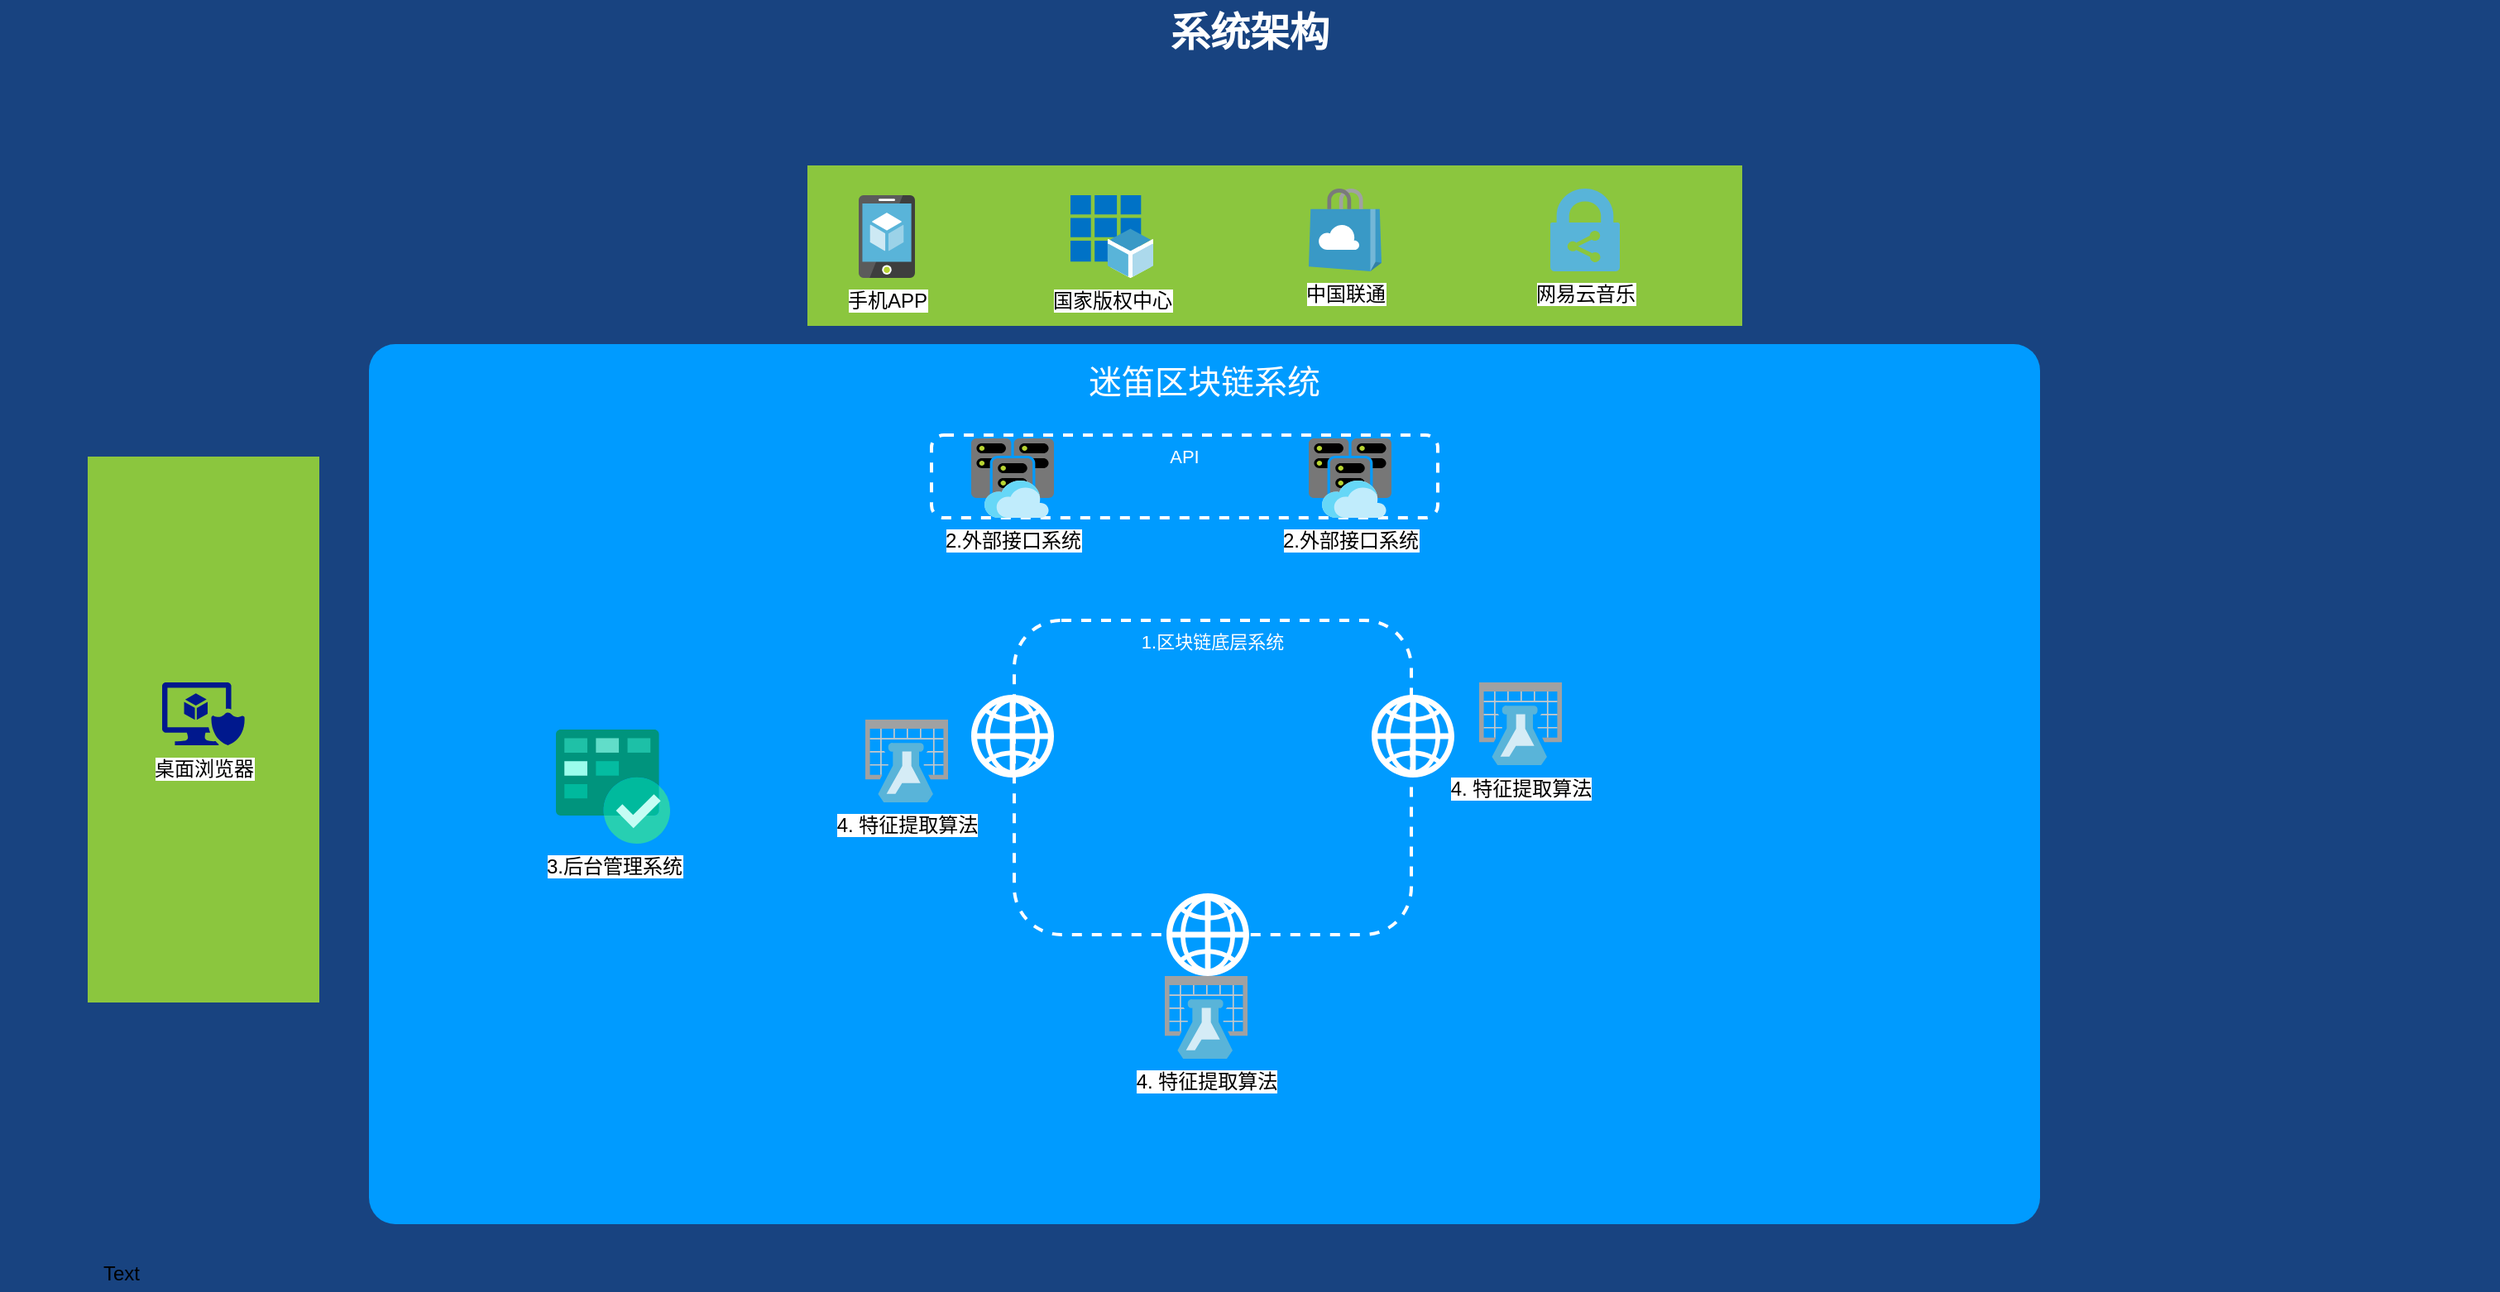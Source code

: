 <mxfile version="12.2.9" type="github" pages="1"><diagram name="Page-1" id="7a6c530e-6e37-e111-ec74-82921da8cc10"><mxGraphModel dx="1186" dy="644" grid="1" gridSize="10" guides="1" tooltips="1" connect="1" arrows="1" fold="1" page="1" pageScale="1.5" pageWidth="1169" pageHeight="826" background="#184380" math="0" shadow="0"><root><mxCell id="0" style=";html=1;"/><mxCell id="1" style=";html=1;" parent="0"/><mxCell id="23046e2b9bb16c14-116" value="迷笛区块链系统" style="whiteSpace=wrap;html=1;rounded=1;shadow=0;strokeColor=none;strokeWidth=2;fillColor=#009BFF;fontSize=20;fontColor=#FFFFFF;align=center;arcSize=3;verticalAlign=top;spacingTop=4;" parent="1" vertex="1"><mxGeometry x="370" y="248" width="1010" height="532" as="geometry"/></mxCell><mxCell id="23046e2b9bb16c14-54" value="1.区块链底层系统" style="rounded=1;whiteSpace=wrap;html=1;shadow=0;strokeWidth=2;fillColor=none;fontSize=11;fontColor=#FFFFFF;align=center;strokeColor=#FFFFFF;dashed=1;verticalAlign=top;glass=0;" parent="1" vertex="1"><mxGeometry x="760" y="415" width="240" height="190" as="geometry"/></mxCell><mxCell id="23046e2b9bb16c14-56" value="&lt;span&gt;API&lt;/span&gt;" style="rounded=1;whiteSpace=wrap;html=1;shadow=0;strokeWidth=2;fillColor=none;fontSize=11;fontColor=#FFFFFF;align=center;strokeColor=#FFFFFF;dashed=1;verticalAlign=top;" parent="1" vertex="1"><mxGeometry x="710" y="303" width="306" height="50" as="geometry"/></mxCell><mxCell id="23046e2b9bb16c14-65" value="" style="shadow=0;dashed=0;html=1;strokeColor=none;shape=mxgraph.mscae.enterprise.web;fillColor=#FFFFFF;rounded=1;fontSize=11;fontColor=#FFFFFF;align=center;" parent="1" vertex="1"><mxGeometry x="734" y="460" width="50" height="50" as="geometry"/></mxCell><mxCell id="23046e2b9bb16c14-66" value="" style="shadow=0;dashed=0;html=1;strokeColor=none;shape=mxgraph.mscae.enterprise.web;fillColor=#FFFFFF;rounded=1;fontSize=11;fontColor=#FFFFFF;align=center;" parent="1" vertex="1"><mxGeometry x="852" y="580" width="50" height="50" as="geometry"/></mxCell><mxCell id="23046e2b9bb16c14-67" value="" style="shadow=0;dashed=0;html=1;strokeColor=none;shape=mxgraph.mscae.enterprise.web;fillColor=#FFFFFF;rounded=1;fontSize=11;fontColor=#FFFFFF;align=center;" parent="1" vertex="1"><mxGeometry x="976" y="460" width="50" height="50" as="geometry"/></mxCell><mxCell id="23046e2b9bb16c14-85" value="" style="rounded=0;whiteSpace=wrap;html=1;shadow=0;strokeWidth=2;fillColor=#8BC63E;fontSize=12;fontColor=#FFFFFF;align=center;strokeColor=none;arcSize=6;verticalAlign=top;" parent="1" vertex="1"><mxGeometry x="635" y="140" width="565" height="97" as="geometry"/></mxCell><mxCell id="23046e2b9bb16c14-113" value="系统架构" style="text;strokeColor=none;fillColor=none;html=1;fontSize=24;fontStyle=1;verticalAlign=middle;align=center;rounded=0;shadow=0;fontColor=#FFFFFF;" parent="1" vertex="1"><mxGeometry x="147" y="40" width="1510" height="40" as="geometry"/></mxCell><mxCell id="e-3tV0VDrXveXWY3tUvR-1" value="手机APP" style="aspect=fixed;html=1;points=[];align=center;image;fontSize=12;image=img/lib/mscae/App_Service_Mobile_App.svg;" vertex="1" parent="1"><mxGeometry x="666" y="158" width="34" height="50" as="geometry"/></mxCell><mxCell id="e-3tV0VDrXveXWY3tUvR-3" value="" style="rounded=0;whiteSpace=wrap;html=1;shadow=0;strokeWidth=2;fillColor=#8BC63E;fontSize=12;fontColor=#FFFFFF;align=center;strokeColor=none;arcSize=6;verticalAlign=top;" vertex="1" parent="1"><mxGeometry x="200" y="316" width="140" height="330" as="geometry"/></mxCell><mxCell id="e-3tV0VDrXveXWY3tUvR-4" value="&lt;span style=&quot;background-color: rgb(255 , 255 , 255)&quot;&gt;桌面浏览器&lt;/span&gt;" style="aspect=fixed;pointerEvents=1;shadow=0;dashed=0;html=1;strokeColor=none;labelPosition=center;verticalLabelPosition=bottom;verticalAlign=top;align=center;fillColor=#00188D;shape=mxgraph.mscae.enterprise.secure_virtual_machine" vertex="1" parent="1"><mxGeometry x="245" y="452.5" width="50" height="38" as="geometry"/></mxCell><mxCell id="e-3tV0VDrXveXWY3tUvR-7" value="4. 特征提取算法" style="aspect=fixed;html=1;points=[];align=center;image;fontSize=12;image=img/lib/mscae/Machine_Learning_Studio_Workspaces.svg;glass=0;" vertex="1" parent="1"><mxGeometry x="670" y="475" width="50" height="50" as="geometry"/></mxCell><mxCell id="e-3tV0VDrXveXWY3tUvR-8" value="4. 特征提取算法" style="aspect=fixed;html=1;points=[];align=center;image;fontSize=12;image=img/lib/mscae/Machine_Learning_Studio_Workspaces.svg;glass=0;" vertex="1" parent="1"><mxGeometry x="1041" y="452.5" width="50" height="50" as="geometry"/></mxCell><mxCell id="e-3tV0VDrXveXWY3tUvR-9" value="4. 特征提取算法" style="aspect=fixed;html=1;points=[];align=center;image;fontSize=12;image=img/lib/mscae/Machine_Learning_Studio_Workspaces.svg;glass=0;" vertex="1" parent="1"><mxGeometry x="851" y="630" width="50" height="50" as="geometry"/></mxCell><mxCell id="e-3tV0VDrXveXWY3tUvR-10" value="2.外部接口系统" style="aspect=fixed;html=1;points=[];align=center;image;fontSize=12;image=img/lib/mscae/Virtual_Clusters.svg;glass=0;" vertex="1" parent="1"><mxGeometry x="734" y="305" width="50" height="48" as="geometry"/></mxCell><mxCell id="e-3tV0VDrXveXWY3tUvR-11" value="2.外部接口系统" style="aspect=fixed;html=1;points=[];align=center;image;fontSize=12;image=img/lib/mscae/Virtual_Clusters.svg;glass=0;" vertex="1" parent="1"><mxGeometry x="938" y="305" width="50" height="48" as="geometry"/></mxCell><mxCell id="e-3tV0VDrXveXWY3tUvR-16" value="3.后台管理系统" style="aspect=fixed;html=1;points=[];align=center;image;fontSize=12;image=img/lib/mscae/Azure_Boards.svg;glass=0;" vertex="1" parent="1"><mxGeometry x="483" y="481" width="69" height="69" as="geometry"/></mxCell><mxCell id="e-3tV0VDrXveXWY3tUvR-18" value="国家版权中心" style="aspect=fixed;html=1;points=[];align=center;image;fontSize=12;image=img/lib/mscae/App_Registrations.svg;glass=0;" vertex="1" parent="1"><mxGeometry x="794" y="158" width="50" height="50" as="geometry"/></mxCell><mxCell id="e-3tV0VDrXveXWY3tUvR-19" value="中国联通" style="aspect=fixed;html=1;points=[];align=center;image;fontSize=12;image=img/lib/mscae/Store_Marketplace.svg;glass=0;" vertex="1" parent="1"><mxGeometry x="938" y="154" width="44" height="50" as="geometry"/></mxCell><mxCell id="e-3tV0VDrXveXWY3tUvR-20" value="&lt;span style=&quot;background-color: rgb(255 , 255 , 255)&quot;&gt;网易云音乐&lt;/span&gt;" style="aspect=fixed;shadow=0;dashed=0;html=1;strokeColor=none;labelPosition=center;verticalLabelPosition=bottom;verticalAlign=top;align=center;shape=mxgraph.mscae.cloud.azure_rights_management_rms;fillColor=#58B4D9;glass=0;" vertex="1" parent="1"><mxGeometry x="1084" y="154" width="42" height="50" as="geometry"/></mxCell><mxCell id="e-3tV0VDrXveXWY3tUvR-24" value="Text" style="text;html=1;resizable=0;autosize=1;align=center;verticalAlign=middle;points=[];fillColor=none;strokeColor=none;rounded=0;glass=0;" vertex="1" parent="1"><mxGeometry x="200" y="800" width="40" height="20" as="geometry"/></mxCell></root></mxGraphModel></diagram></mxfile>